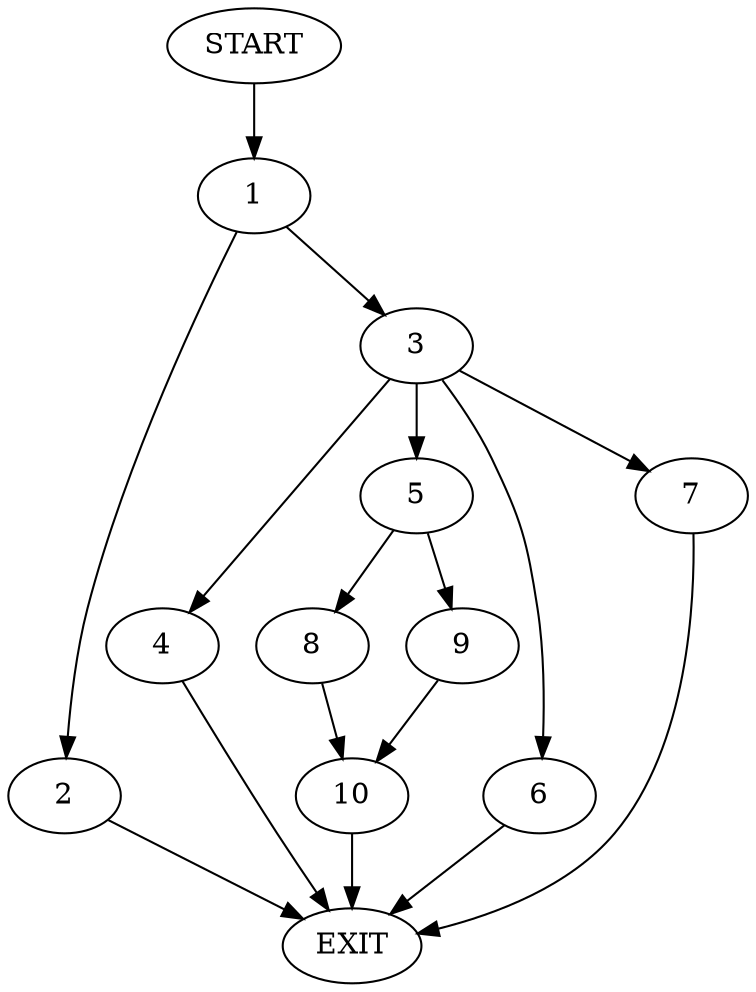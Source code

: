 digraph {
0 [label="START"]
11 [label="EXIT"]
0 -> 1
1 -> 2
1 -> 3
2 -> 11
3 -> 4
3 -> 5
3 -> 6
3 -> 7
7 -> 11
4 -> 11
6 -> 11
5 -> 8
5 -> 9
9 -> 10
8 -> 10
10 -> 11
}
